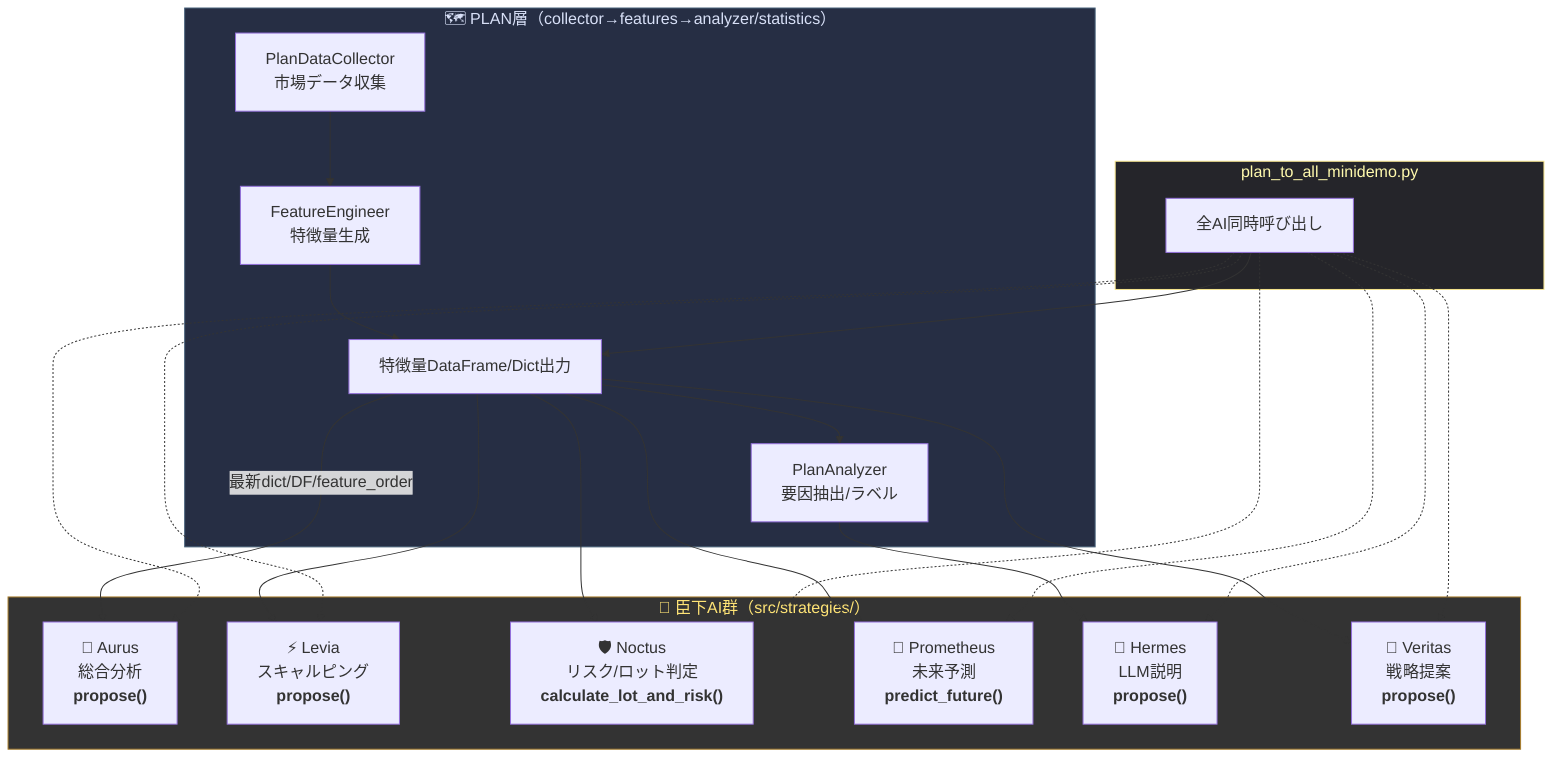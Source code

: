 flowchart TD
  %% --- Plan層 ---
  subgraph PLAN["🗺️ PLAN層（collector→features→analyzer/statistics）"]
    COLLECT["PlanDataCollector<br>市場データ収集"]
    FEATENG["FeatureEngineer<br>特徴量生成"]
    FEATDF["特徴量DataFrame/Dict出力"]
    ANALYZER["PlanAnalyzer<br>要因抽出/ラベル"]
  end

  %% --- AI臣下たち ---
  subgraph AI_UNDERLINGS["🤖 臣下AI群（src/strategies/）"]
    AURUS["🎯 Aurus<br>総合分析<br><b>propose()</b>"]
    LEVIA["⚡ Levia<br>スキャルピング<br><b>propose()</b>"]
    NOCTUS["🛡️ Noctus<br>リスク/ロット判定<br><b>calculate_lot_and_risk()</b>"]
    PROMETHEUS["🔮 Prometheus<br>未来予測<br><b>predict_future()</b>"]
    HERMES["🦉 Hermes<br>LLM説明<br><b>propose()</b>"]
    VERITAS["🧠 Veritas<br>戦略提案<br><b>propose()</b>"]
  end

  %% --- 連携 ---
  COLLECT --> FEATENG
  FEATENG --> FEATDF
  FEATDF -->|最新dict/DF/feature_order| AURUS
  FEATDF --> LEVIA
  FEATDF --> NOCTUS
  FEATDF --> PROMETHEUS
  FEATDF --> VERITAS

  FEATDF --> ANALYZER
  ANALYZER --> HERMES

  %% --- サンプルデモ ---
  subgraph DEMO["plan_to_all_minidemo.py"]
    DEMOENTRY["全AI同時呼び出し"]
  end
  DEMOENTRY --> FEATDF
  DEMOENTRY -.-> AURUS
  DEMOENTRY -.-> LEVIA
  DEMOENTRY -.-> NOCTUS
  DEMOENTRY -.-> PROMETHEUS
  DEMOENTRY -.-> HERMES
  DEMOENTRY -.-> VERITAS

  %% --- 装飾 ---
  classDef plan fill:#262e44,stroke:#47617a,color:#d8e0f7
  classDef ai fill:#333,color:#ffe476,stroke:#a97e2c
  classDef demo fill:#25252a,stroke:#f6e58d,color:#fffaad

  class PLAN plan
  class AI_UNDERLINGS ai
  class DEMO demo

  %% --- 補足 ---
  click DEMOENTRY "https://github.com/your_repo/src/plan_data/plan_to_all_minidemo.py" "サンプル実装ファイル"
